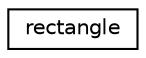 digraph "Graphical Class Hierarchy"
{
 // INTERACTIVE_SVG=YES
 // LATEX_PDF_SIZE
  edge [fontname="Helvetica",fontsize="10",labelfontname="Helvetica",labelfontsize="10"];
  node [fontname="Helvetica",fontsize="10",shape=record];
  rankdir="LR";
  Node0 [label="rectangle",height=0.2,width=0.4,color="black", fillcolor="white", style="filled",URL="$classrectangle.html",tooltip=" "];
}
